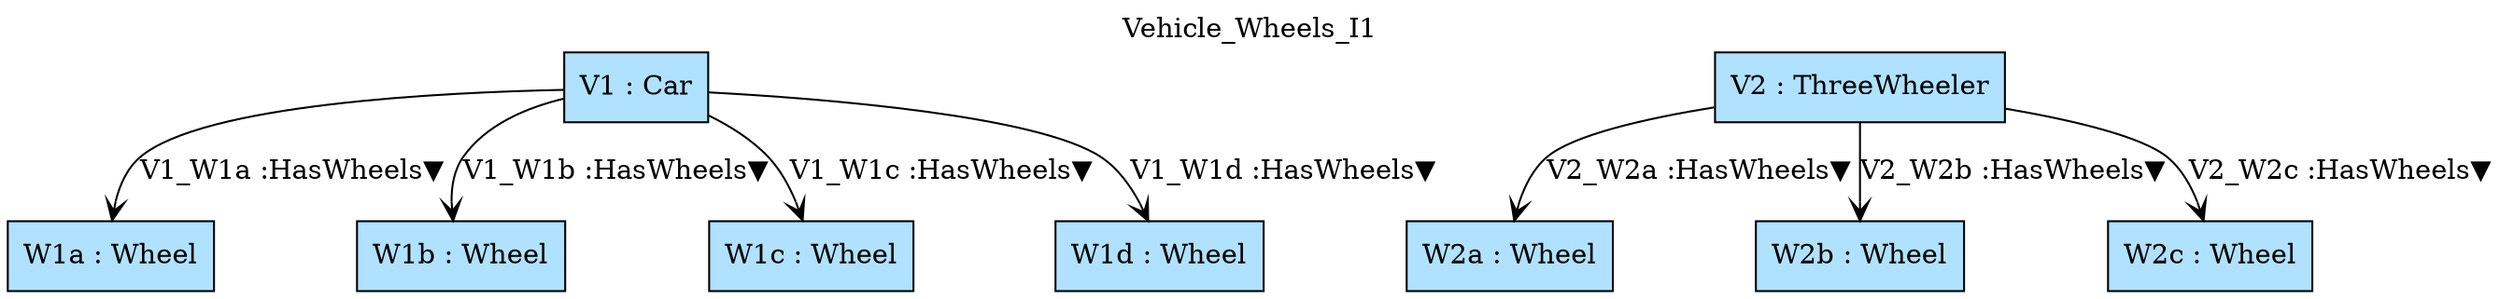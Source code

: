digraph {graph[label=Vehicle_Wheels_I1,labelloc=tl,labelfontsize=12];
"W1a"[shape=box,fillcolor=lightskyblue1,style = filled,label="W1a : Wheel"];
"W1b"[shape=box,fillcolor=lightskyblue1,style = filled,label="W1b : Wheel"];
"W1c"[shape=box,fillcolor=lightskyblue1,style = filled,label="W1c : Wheel"];
"V1"[shape=box,fillcolor=lightskyblue1,style = filled,label="V1 : Car"];
"W1d"[shape=box,fillcolor=lightskyblue1,style = filled,label="W1d : Wheel"];
"W2a"[shape=box,fillcolor=lightskyblue1,style = filled,label="W2a : Wheel"];
"W2b"[shape=box,fillcolor=lightskyblue1,style = filled,label="W2b : Wheel"];
"V2"[shape=box,fillcolor=lightskyblue1,style = filled,label="V2 : ThreeWheeler"];
"W2c"[shape=box,fillcolor=lightskyblue1,style = filled,label="W2c : Wheel"];

"V1"->"W1a"[label="V1_W1a :HasWheels▼",arrowhead=vee];
"V1"->"W1b"[label="V1_W1b :HasWheels▼",arrowhead=vee];
"V1"->"W1c"[label="V1_W1c :HasWheels▼",arrowhead=vee];
"V1"->"W1d"[label="V1_W1d :HasWheels▼",arrowhead=vee];
"V2"->"W2a"[label="V2_W2a :HasWheels▼",arrowhead=vee];
"V2"->"W2b"[label="V2_W2b :HasWheels▼",arrowhead=vee];
"V2"->"W2c"[label="V2_W2c :HasWheels▼",arrowhead=vee];
}